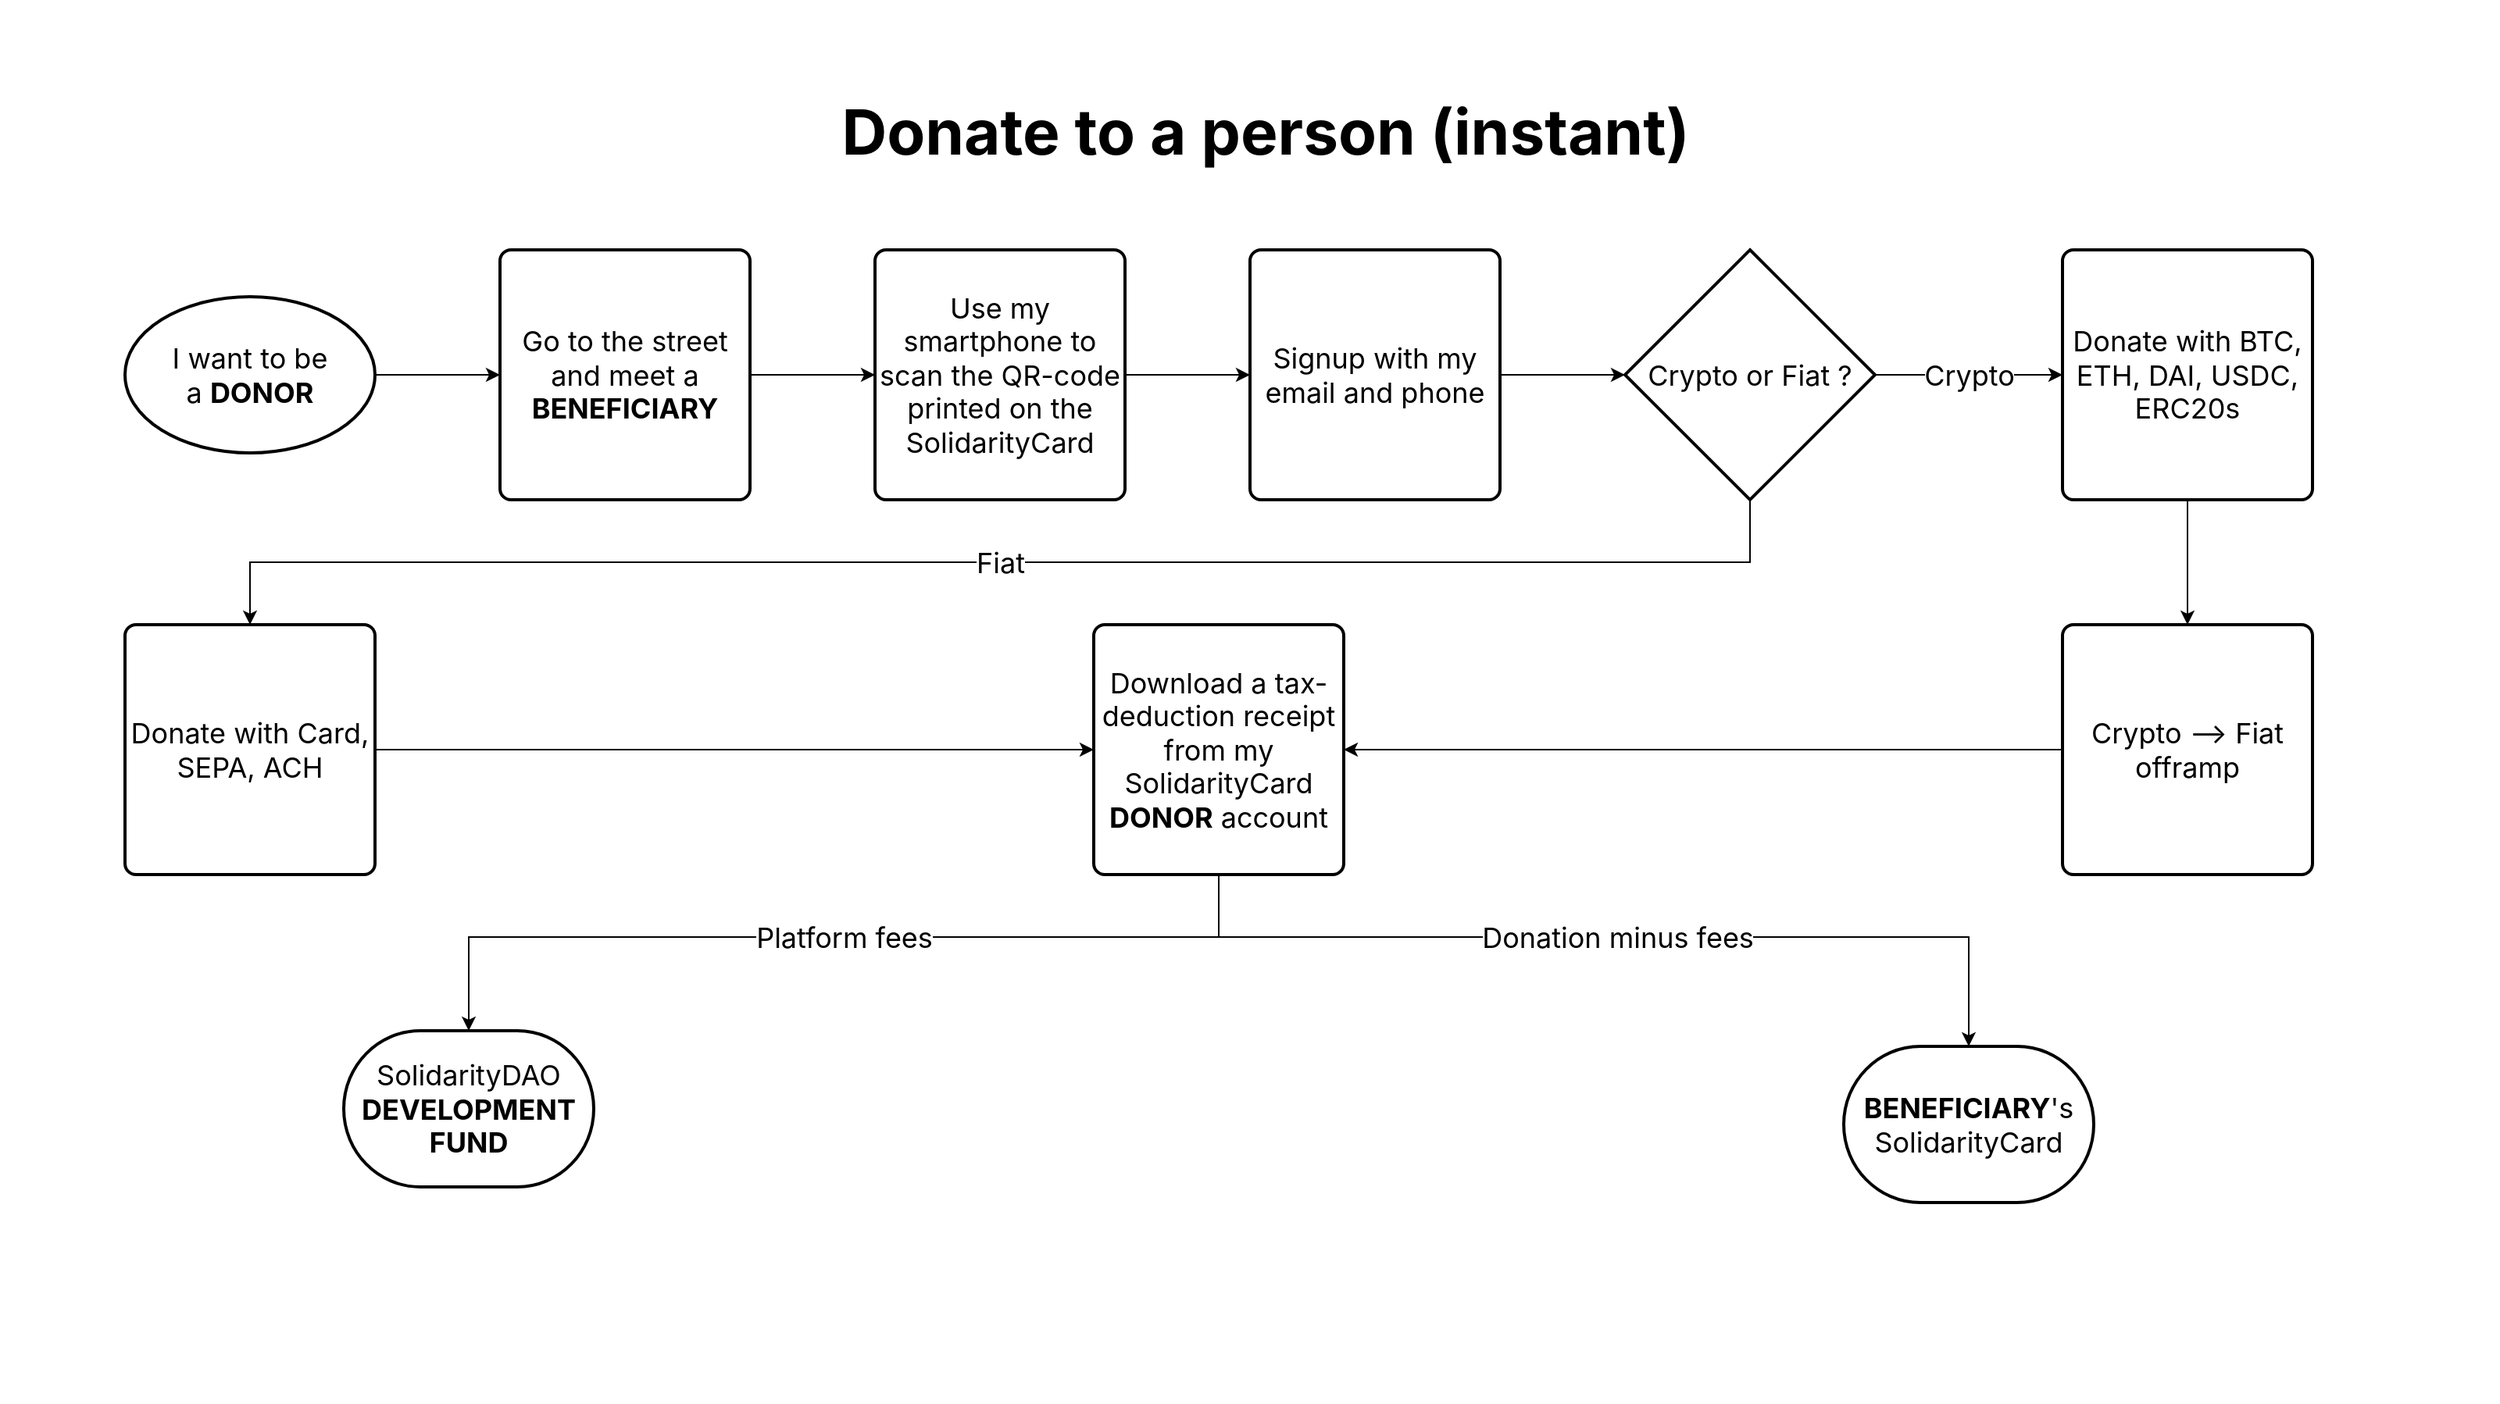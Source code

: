 <mxfile version="12.6.5" type="device"><diagram id="C5RBs43oDa-KdzZeNtuy" name="Page-1"><mxGraphModel dx="1720" dy="1138" grid="1" gridSize="10" guides="1" tooltips="1" connect="1" arrows="1" fold="1" page="1" pageScale="1" pageWidth="1600" pageHeight="900" background="#ffffff" math="0" shadow="0"><root><mxCell id="WIyWlLk6GJQsqaUBKTNV-0"/><mxCell id="WIyWlLk6GJQsqaUBKTNV-1" parent="WIyWlLk6GJQsqaUBKTNV-0"/><mxCell id="K6gCRe9qc2KwBXuPEnYJ-1" value="" style="rounded=0;whiteSpace=wrap;html=1;strokeColor=none;fillColor=none;" vertex="1" parent="WIyWlLk6GJQsqaUBKTNV-1"><mxGeometry width="1599" height="898" as="geometry"/></mxCell><mxCell id="jl-ctW1CZzwCZrpfKcMk-3" style="edgeStyle=orthogonalEdgeStyle;rounded=0;orthogonalLoop=1;jettySize=auto;html=1;exitX=1;exitY=0.5;exitDx=0;exitDy=0;exitPerimeter=0;entryX=0;entryY=0.5;entryDx=0;entryDy=0;fontSize=18;fontFamily=SF Pro Text;" parent="WIyWlLk6GJQsqaUBKTNV-1" source="jl-ctW1CZzwCZrpfKcMk-0" target="jl-ctW1CZzwCZrpfKcMk-2" edge="1"><mxGeometry relative="1" as="geometry"/></mxCell><mxCell id="jl-ctW1CZzwCZrpfKcMk-0" value="&lt;font style=&quot;font-size: 18px&quot;&gt;I want to be a&amp;nbsp;&lt;b style=&quot;font-size: 18px&quot;&gt;DONOR&lt;/b&gt;&lt;/font&gt;" style="strokeWidth=2;html=1;shape=mxgraph.flowchart.start_1;whiteSpace=wrap;fontSize=18;fontFamily=SF Pro Text;" parent="WIyWlLk6GJQsqaUBKTNV-1" vertex="1"><mxGeometry x="80" y="190" width="160" height="100" as="geometry"/></mxCell><mxCell id="jl-ctW1CZzwCZrpfKcMk-5" style="edgeStyle=orthogonalEdgeStyle;rounded=0;orthogonalLoop=1;jettySize=auto;html=1;exitX=1;exitY=0.5;exitDx=0;exitDy=0;entryX=0;entryY=0.5;entryDx=0;entryDy=0;fontSize=18;fontFamily=SF Pro Text;" parent="WIyWlLk6GJQsqaUBKTNV-1" source="jl-ctW1CZzwCZrpfKcMk-2" target="jl-ctW1CZzwCZrpfKcMk-4" edge="1"><mxGeometry relative="1" as="geometry"/></mxCell><mxCell id="jl-ctW1CZzwCZrpfKcMk-2" value="Go to the street and meet a &lt;b&gt;BENEFICIARY&lt;/b&gt;" style="rounded=1;whiteSpace=wrap;html=1;absoluteArcSize=1;arcSize=14;strokeWidth=2;shadow=0;fontFamily=SF Pro Text;fontSize=18;" parent="WIyWlLk6GJQsqaUBKTNV-1" vertex="1"><mxGeometry x="320" y="160" width="160" height="160" as="geometry"/></mxCell><mxCell id="jl-ctW1CZzwCZrpfKcMk-9" value="" style="edgeStyle=orthogonalEdgeStyle;rounded=0;orthogonalLoop=1;jettySize=auto;html=1;fontSize=18;fontFamily=SF Pro Text;" parent="WIyWlLk6GJQsqaUBKTNV-1" source="jl-ctW1CZzwCZrpfKcMk-4" target="jl-ctW1CZzwCZrpfKcMk-8" edge="1"><mxGeometry relative="1" as="geometry"/></mxCell><mxCell id="jl-ctW1CZzwCZrpfKcMk-4" value="&lt;p&gt;Use my smartphone to scan the QR-code printed on the SolidarityCard&lt;br&gt;&lt;/p&gt;" style="rounded=1;whiteSpace=wrap;html=1;absoluteArcSize=1;arcSize=14;strokeWidth=2;shadow=0;fontFamily=SF Pro Text;fontSize=18;" parent="WIyWlLk6GJQsqaUBKTNV-1" vertex="1"><mxGeometry x="560" y="160" width="160" height="160" as="geometry"/></mxCell><mxCell id="jl-ctW1CZzwCZrpfKcMk-17" style="edgeStyle=orthogonalEdgeStyle;rounded=0;orthogonalLoop=1;jettySize=auto;html=1;exitX=1;exitY=0.5;exitDx=0;exitDy=0;entryX=0;entryY=0.5;entryDx=0;entryDy=0;entryPerimeter=0;fontSize=18;fontFamily=SF Pro Text;" parent="WIyWlLk6GJQsqaUBKTNV-1" source="jl-ctW1CZzwCZrpfKcMk-8" target="jl-ctW1CZzwCZrpfKcMk-12" edge="1"><mxGeometry relative="1" as="geometry"/></mxCell><mxCell id="jl-ctW1CZzwCZrpfKcMk-8" value="Signup with my email and phone" style="rounded=1;whiteSpace=wrap;html=1;absoluteArcSize=1;arcSize=14;strokeWidth=2;shadow=0;fontFamily=SF Pro Text;fontSize=18;" parent="WIyWlLk6GJQsqaUBKTNV-1" vertex="1"><mxGeometry x="800" y="160" width="160" height="160" as="geometry"/></mxCell><mxCell id="jl-ctW1CZzwCZrpfKcMk-21" value="Crypto" style="edgeStyle=orthogonalEdgeStyle;rounded=0;orthogonalLoop=1;jettySize=auto;html=1;exitX=1;exitY=0.5;exitDx=0;exitDy=0;exitPerimeter=0;entryX=0;entryY=0.5;entryDx=0;entryDy=0;fontSize=18;fontFamily=SF Pro Text;" parent="WIyWlLk6GJQsqaUBKTNV-1" source="jl-ctW1CZzwCZrpfKcMk-12" target="jl-ctW1CZzwCZrpfKcMk-18" edge="1"><mxGeometry relative="1" as="geometry"/></mxCell><mxCell id="jl-ctW1CZzwCZrpfKcMk-23" value="Fiat" style="edgeStyle=orthogonalEdgeStyle;rounded=0;orthogonalLoop=1;jettySize=auto;html=1;exitX=0.5;exitY=1;exitDx=0;exitDy=0;exitPerimeter=0;entryX=0.5;entryY=0;entryDx=0;entryDy=0;fontSize=18;fontFamily=SF Pro Text;" parent="WIyWlLk6GJQsqaUBKTNV-1" source="jl-ctW1CZzwCZrpfKcMk-12" target="jl-ctW1CZzwCZrpfKcMk-22" edge="1"><mxGeometry relative="1" as="geometry"/></mxCell><mxCell id="jl-ctW1CZzwCZrpfKcMk-12" value="Crypto or Fiat ?" style="strokeWidth=2;html=1;shape=mxgraph.flowchart.decision;whiteSpace=wrap;fontSize=18;fontFamily=SF Pro Text;" parent="WIyWlLk6GJQsqaUBKTNV-1" vertex="1"><mxGeometry x="1040" y="160" width="160" height="160" as="geometry"/></mxCell><mxCell id="jl-ctW1CZzwCZrpfKcMk-25" value="" style="edgeStyle=orthogonalEdgeStyle;rounded=0;orthogonalLoop=1;jettySize=auto;html=1;fontSize=18;fontFamily=SF Pro Text;" parent="WIyWlLk6GJQsqaUBKTNV-1" source="jl-ctW1CZzwCZrpfKcMk-18" target="jl-ctW1CZzwCZrpfKcMk-24" edge="1"><mxGeometry relative="1" as="geometry"/></mxCell><mxCell id="jl-ctW1CZzwCZrpfKcMk-18" value="Donate with BTC, ETH, DAI, USDC, ERC20s" style="rounded=1;whiteSpace=wrap;html=1;absoluteArcSize=1;arcSize=14;strokeWidth=2;shadow=0;fontFamily=SF Pro Text;fontSize=18;" parent="WIyWlLk6GJQsqaUBKTNV-1" vertex="1"><mxGeometry x="1320" y="160" width="160" height="160" as="geometry"/></mxCell><mxCell id="ij74EiV7NbI5PEClfb3b-14" style="edgeStyle=orthogonalEdgeStyle;rounded=0;orthogonalLoop=1;jettySize=auto;html=1;exitX=0;exitY=0.5;exitDx=0;exitDy=0;entryX=1;entryY=0.5;entryDx=0;entryDy=0;fontSize=18;fontFamily=SF Pro Text;" parent="WIyWlLk6GJQsqaUBKTNV-1" source="jl-ctW1CZzwCZrpfKcMk-24" target="jl-ctW1CZzwCZrpfKcMk-26" edge="1"><mxGeometry relative="1" as="geometry"/></mxCell><mxCell id="jl-ctW1CZzwCZrpfKcMk-24" value="Crypto --&amp;gt; Fiat offramp" style="rounded=1;whiteSpace=wrap;html=1;absoluteArcSize=1;arcSize=14;strokeWidth=2;shadow=0;fontFamily=SF Pro Text;fontSize=18;" parent="WIyWlLk6GJQsqaUBKTNV-1" vertex="1"><mxGeometry x="1320" y="400" width="160" height="160" as="geometry"/></mxCell><mxCell id="ij74EiV7NbI5PEClfb3b-13" style="edgeStyle=orthogonalEdgeStyle;rounded=0;orthogonalLoop=1;jettySize=auto;html=1;exitX=1;exitY=0.5;exitDx=0;exitDy=0;entryX=0;entryY=0.5;entryDx=0;entryDy=0;fontSize=18;fontFamily=SF Pro Text;" parent="WIyWlLk6GJQsqaUBKTNV-1" source="jl-ctW1CZzwCZrpfKcMk-22" target="jl-ctW1CZzwCZrpfKcMk-26" edge="1"><mxGeometry relative="1" as="geometry"/></mxCell><mxCell id="jl-ctW1CZzwCZrpfKcMk-22" value="Donate with Card, SEPA, ACH" style="rounded=1;whiteSpace=wrap;html=1;absoluteArcSize=1;arcSize=14;strokeWidth=2;shadow=0;fontFamily=SF Pro Text;fontSize=18;" parent="WIyWlLk6GJQsqaUBKTNV-1" vertex="1"><mxGeometry x="80" y="400" width="160" height="160" as="geometry"/></mxCell><mxCell id="ij74EiV7NbI5PEClfb3b-10" value="Donation minus fees" style="edgeStyle=orthogonalEdgeStyle;rounded=0;orthogonalLoop=1;jettySize=auto;html=1;exitX=0.5;exitY=1;exitDx=0;exitDy=0;entryX=0.5;entryY=0;entryDx=0;entryDy=0;entryPerimeter=0;fontSize=18;fontFamily=SF Pro Text;" parent="WIyWlLk6GJQsqaUBKTNV-1" source="jl-ctW1CZzwCZrpfKcMk-26" target="ij74EiV7NbI5PEClfb3b-6" edge="1"><mxGeometry relative="1" as="geometry"><Array as="points"><mxPoint x="780" y="600"/><mxPoint x="1260" y="600"/></Array></mxGeometry></mxCell><mxCell id="ij74EiV7NbI5PEClfb3b-12" value="Platform fees" style="edgeStyle=orthogonalEdgeStyle;rounded=0;orthogonalLoop=1;jettySize=auto;html=1;exitX=0.5;exitY=1;exitDx=0;exitDy=0;entryX=0.5;entryY=0;entryDx=0;entryDy=0;entryPerimeter=0;fontSize=18;align=center;fontFamily=SF Pro Text;" parent="WIyWlLk6GJQsqaUBKTNV-1" source="jl-ctW1CZzwCZrpfKcMk-26" target="ij74EiV7NbI5PEClfb3b-4" edge="1"><mxGeometry x="-0.035" relative="1" as="geometry"><Array as="points"><mxPoint x="780" y="600"/><mxPoint x="300" y="600"/></Array><mxPoint as="offset"/></mxGeometry></mxCell><mxCell id="jl-ctW1CZzwCZrpfKcMk-26" value="Download a tax-deduction receipt from my SolidarityCard &lt;b&gt;DONOR&lt;/b&gt; account" style="rounded=1;whiteSpace=wrap;html=1;absoluteArcSize=1;arcSize=14;strokeWidth=2;shadow=0;fontFamily=SF Pro Text;fontSize=18;" parent="WIyWlLk6GJQsqaUBKTNV-1" vertex="1"><mxGeometry x="700" y="400" width="160" height="160" as="geometry"/></mxCell><mxCell id="ij74EiV7NbI5PEClfb3b-6" value="&lt;b&gt;BENEFICIARY&lt;/b&gt;'s SolidarityCard" style="strokeWidth=2;html=1;shape=mxgraph.flowchart.terminator;whiteSpace=wrap;fontSize=18;fontFamily=SF Pro Text;" parent="WIyWlLk6GJQsqaUBKTNV-1" vertex="1"><mxGeometry x="1180" y="670" width="160" height="100" as="geometry"/></mxCell><mxCell id="ij74EiV7NbI5PEClfb3b-4" value="SolidarityDAO &lt;b&gt;DEVELOPMENT FUND&lt;/b&gt;" style="strokeWidth=2;html=1;shape=mxgraph.flowchart.terminator;whiteSpace=wrap;fontSize=18;fontFamily=SF Pro Text;" parent="WIyWlLk6GJQsqaUBKTNV-1" vertex="1"><mxGeometry x="220" y="660" width="160" height="100" as="geometry"/></mxCell><mxCell id="K6gCRe9qc2KwBXuPEnYJ-0" value="Donate to a person (instant)" style="text;html=1;strokeColor=none;fillColor=none;align=center;verticalAlign=middle;whiteSpace=wrap;rounded=0;fontFamily=SF Pro Text;fontSize=40;fontStyle=1" vertex="1" parent="WIyWlLk6GJQsqaUBKTNV-1"><mxGeometry x="530" y="60" width="560" height="48" as="geometry"/></mxCell></root></mxGraphModel></diagram></mxfile>